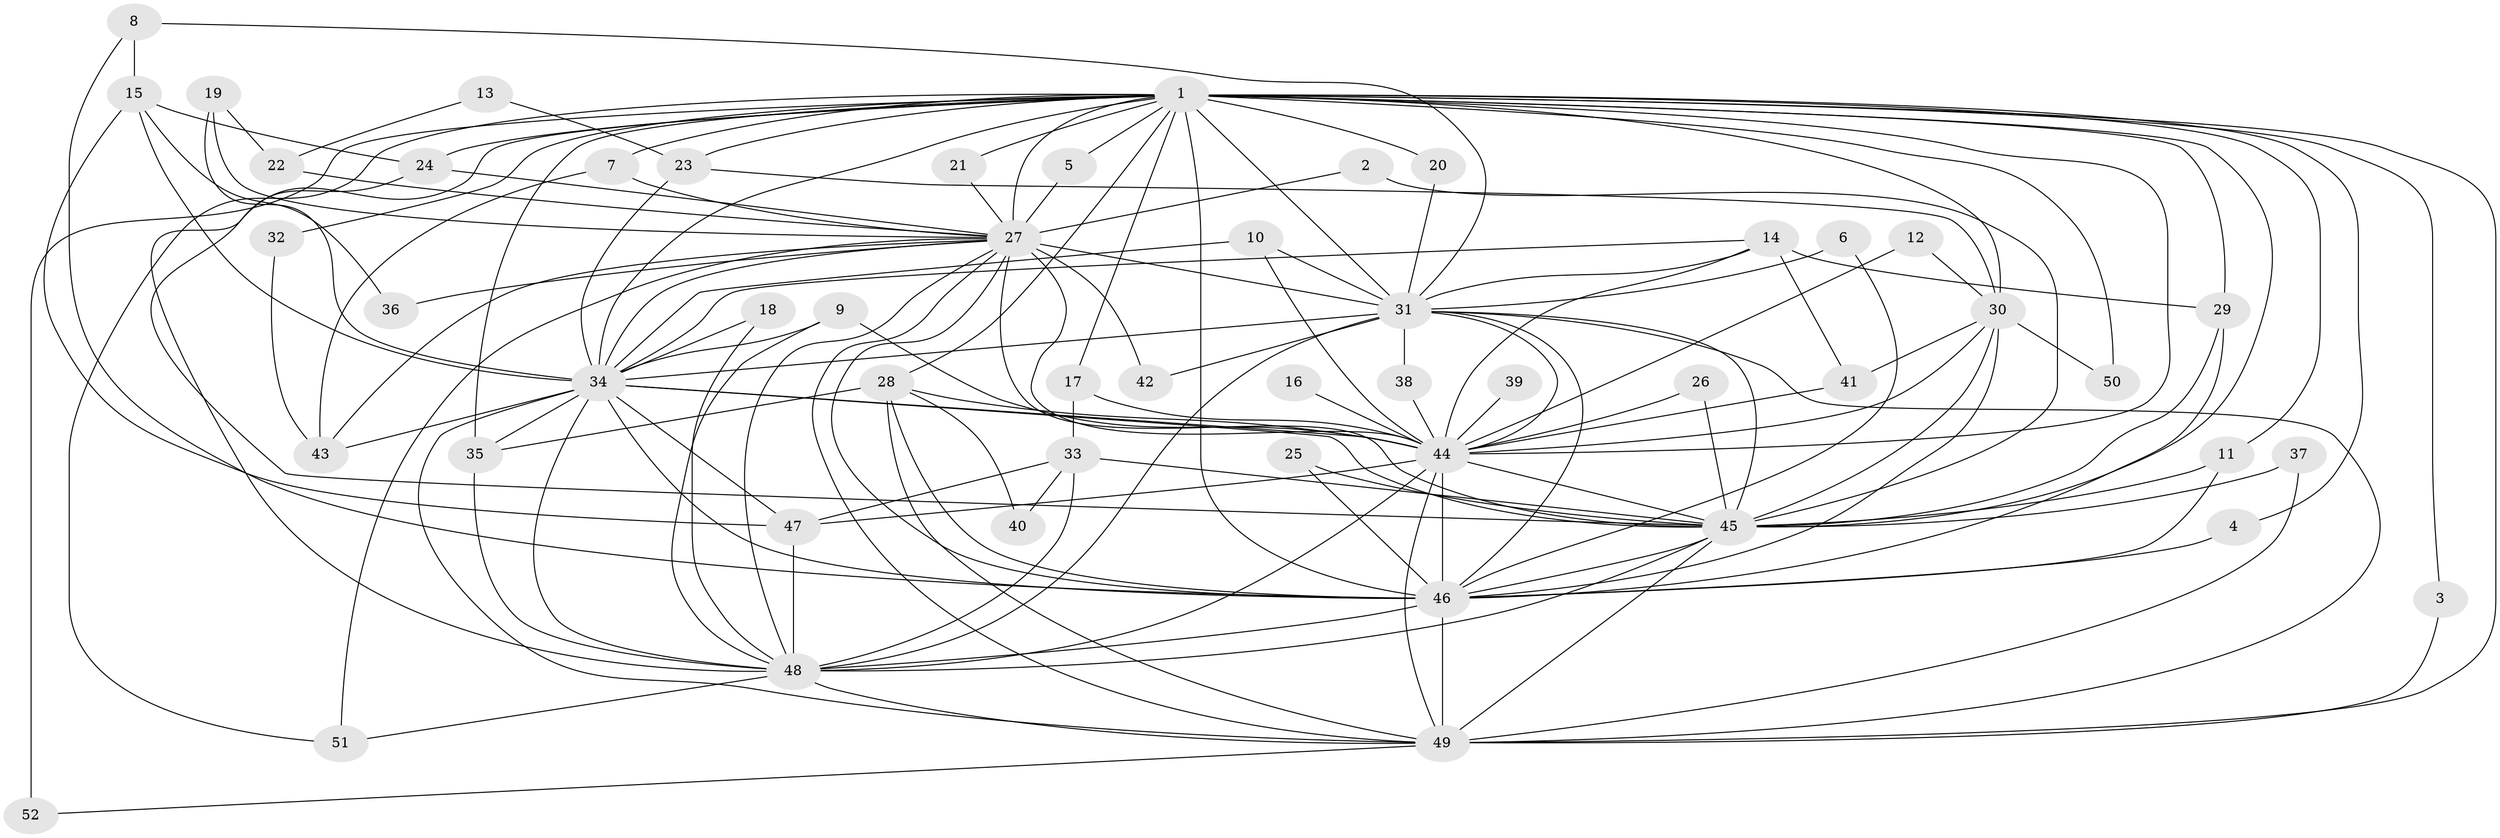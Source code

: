 // original degree distribution, {21: 0.019417475728155338, 18: 0.009708737864077669, 15: 0.019417475728155338, 20: 0.019417475728155338, 22: 0.009708737864077669, 29: 0.009708737864077669, 23: 0.009708737864077669, 8: 0.009708737864077669, 4: 0.0970873786407767, 5: 0.04854368932038835, 2: 0.4854368932038835, 3: 0.2524271844660194, 7: 0.009708737864077669}
// Generated by graph-tools (version 1.1) at 2025/25/03/09/25 03:25:41]
// undirected, 52 vertices, 142 edges
graph export_dot {
graph [start="1"]
  node [color=gray90,style=filled];
  1;
  2;
  3;
  4;
  5;
  6;
  7;
  8;
  9;
  10;
  11;
  12;
  13;
  14;
  15;
  16;
  17;
  18;
  19;
  20;
  21;
  22;
  23;
  24;
  25;
  26;
  27;
  28;
  29;
  30;
  31;
  32;
  33;
  34;
  35;
  36;
  37;
  38;
  39;
  40;
  41;
  42;
  43;
  44;
  45;
  46;
  47;
  48;
  49;
  50;
  51;
  52;
  1 -- 3 [weight=1.0];
  1 -- 4 [weight=1.0];
  1 -- 5 [weight=1.0];
  1 -- 7 [weight=2.0];
  1 -- 11 [weight=1.0];
  1 -- 17 [weight=1.0];
  1 -- 20 [weight=2.0];
  1 -- 21 [weight=1.0];
  1 -- 23 [weight=1.0];
  1 -- 24 [weight=1.0];
  1 -- 27 [weight=3.0];
  1 -- 28 [weight=1.0];
  1 -- 29 [weight=1.0];
  1 -- 30 [weight=1.0];
  1 -- 31 [weight=2.0];
  1 -- 32 [weight=1.0];
  1 -- 34 [weight=2.0];
  1 -- 35 [weight=1.0];
  1 -- 44 [weight=3.0];
  1 -- 45 [weight=3.0];
  1 -- 46 [weight=2.0];
  1 -- 48 [weight=2.0];
  1 -- 49 [weight=2.0];
  1 -- 50 [weight=1.0];
  1 -- 51 [weight=1.0];
  1 -- 52 [weight=2.0];
  2 -- 27 [weight=1.0];
  2 -- 45 [weight=1.0];
  3 -- 49 [weight=1.0];
  4 -- 46 [weight=1.0];
  5 -- 27 [weight=1.0];
  6 -- 31 [weight=1.0];
  6 -- 46 [weight=1.0];
  7 -- 27 [weight=1.0];
  7 -- 43 [weight=1.0];
  8 -- 15 [weight=1.0];
  8 -- 31 [weight=1.0];
  8 -- 46 [weight=1.0];
  9 -- 34 [weight=1.0];
  9 -- 44 [weight=1.0];
  9 -- 48 [weight=1.0];
  10 -- 31 [weight=1.0];
  10 -- 34 [weight=1.0];
  10 -- 44 [weight=1.0];
  11 -- 45 [weight=1.0];
  11 -- 46 [weight=1.0];
  12 -- 30 [weight=1.0];
  12 -- 44 [weight=1.0];
  13 -- 22 [weight=1.0];
  13 -- 23 [weight=1.0];
  14 -- 29 [weight=1.0];
  14 -- 31 [weight=1.0];
  14 -- 34 [weight=1.0];
  14 -- 41 [weight=1.0];
  14 -- 44 [weight=1.0];
  15 -- 24 [weight=1.0];
  15 -- 34 [weight=1.0];
  15 -- 36 [weight=1.0];
  15 -- 47 [weight=1.0];
  16 -- 44 [weight=1.0];
  17 -- 33 [weight=1.0];
  17 -- 44 [weight=1.0];
  18 -- 34 [weight=1.0];
  18 -- 48 [weight=1.0];
  19 -- 22 [weight=1.0];
  19 -- 27 [weight=1.0];
  19 -- 34 [weight=2.0];
  20 -- 31 [weight=1.0];
  21 -- 27 [weight=1.0];
  22 -- 27 [weight=1.0];
  23 -- 30 [weight=1.0];
  23 -- 34 [weight=1.0];
  24 -- 27 [weight=1.0];
  24 -- 45 [weight=1.0];
  25 -- 45 [weight=1.0];
  25 -- 46 [weight=1.0];
  26 -- 44 [weight=1.0];
  26 -- 45 [weight=1.0];
  27 -- 31 [weight=2.0];
  27 -- 34 [weight=1.0];
  27 -- 36 [weight=1.0];
  27 -- 42 [weight=2.0];
  27 -- 43 [weight=1.0];
  27 -- 44 [weight=3.0];
  27 -- 45 [weight=2.0];
  27 -- 46 [weight=1.0];
  27 -- 48 [weight=1.0];
  27 -- 49 [weight=1.0];
  27 -- 51 [weight=1.0];
  28 -- 35 [weight=1.0];
  28 -- 40 [weight=1.0];
  28 -- 44 [weight=1.0];
  28 -- 46 [weight=1.0];
  28 -- 49 [weight=1.0];
  29 -- 45 [weight=1.0];
  29 -- 46 [weight=1.0];
  30 -- 41 [weight=1.0];
  30 -- 44 [weight=1.0];
  30 -- 45 [weight=2.0];
  30 -- 46 [weight=1.0];
  30 -- 50 [weight=2.0];
  31 -- 34 [weight=1.0];
  31 -- 38 [weight=1.0];
  31 -- 42 [weight=1.0];
  31 -- 44 [weight=2.0];
  31 -- 45 [weight=1.0];
  31 -- 46 [weight=2.0];
  31 -- 48 [weight=1.0];
  31 -- 49 [weight=2.0];
  32 -- 43 [weight=1.0];
  33 -- 40 [weight=1.0];
  33 -- 45 [weight=1.0];
  33 -- 47 [weight=1.0];
  33 -- 48 [weight=1.0];
  34 -- 35 [weight=1.0];
  34 -- 43 [weight=1.0];
  34 -- 44 [weight=1.0];
  34 -- 45 [weight=2.0];
  34 -- 46 [weight=2.0];
  34 -- 47 [weight=1.0];
  34 -- 48 [weight=1.0];
  34 -- 49 [weight=1.0];
  35 -- 48 [weight=1.0];
  37 -- 45 [weight=1.0];
  37 -- 49 [weight=1.0];
  38 -- 44 [weight=1.0];
  39 -- 44 [weight=1.0];
  41 -- 44 [weight=1.0];
  44 -- 45 [weight=2.0];
  44 -- 46 [weight=1.0];
  44 -- 47 [weight=2.0];
  44 -- 48 [weight=1.0];
  44 -- 49 [weight=1.0];
  45 -- 46 [weight=1.0];
  45 -- 48 [weight=1.0];
  45 -- 49 [weight=1.0];
  46 -- 48 [weight=2.0];
  46 -- 49 [weight=1.0];
  47 -- 48 [weight=1.0];
  48 -- 49 [weight=2.0];
  48 -- 51 [weight=1.0];
  49 -- 52 [weight=1.0];
}

